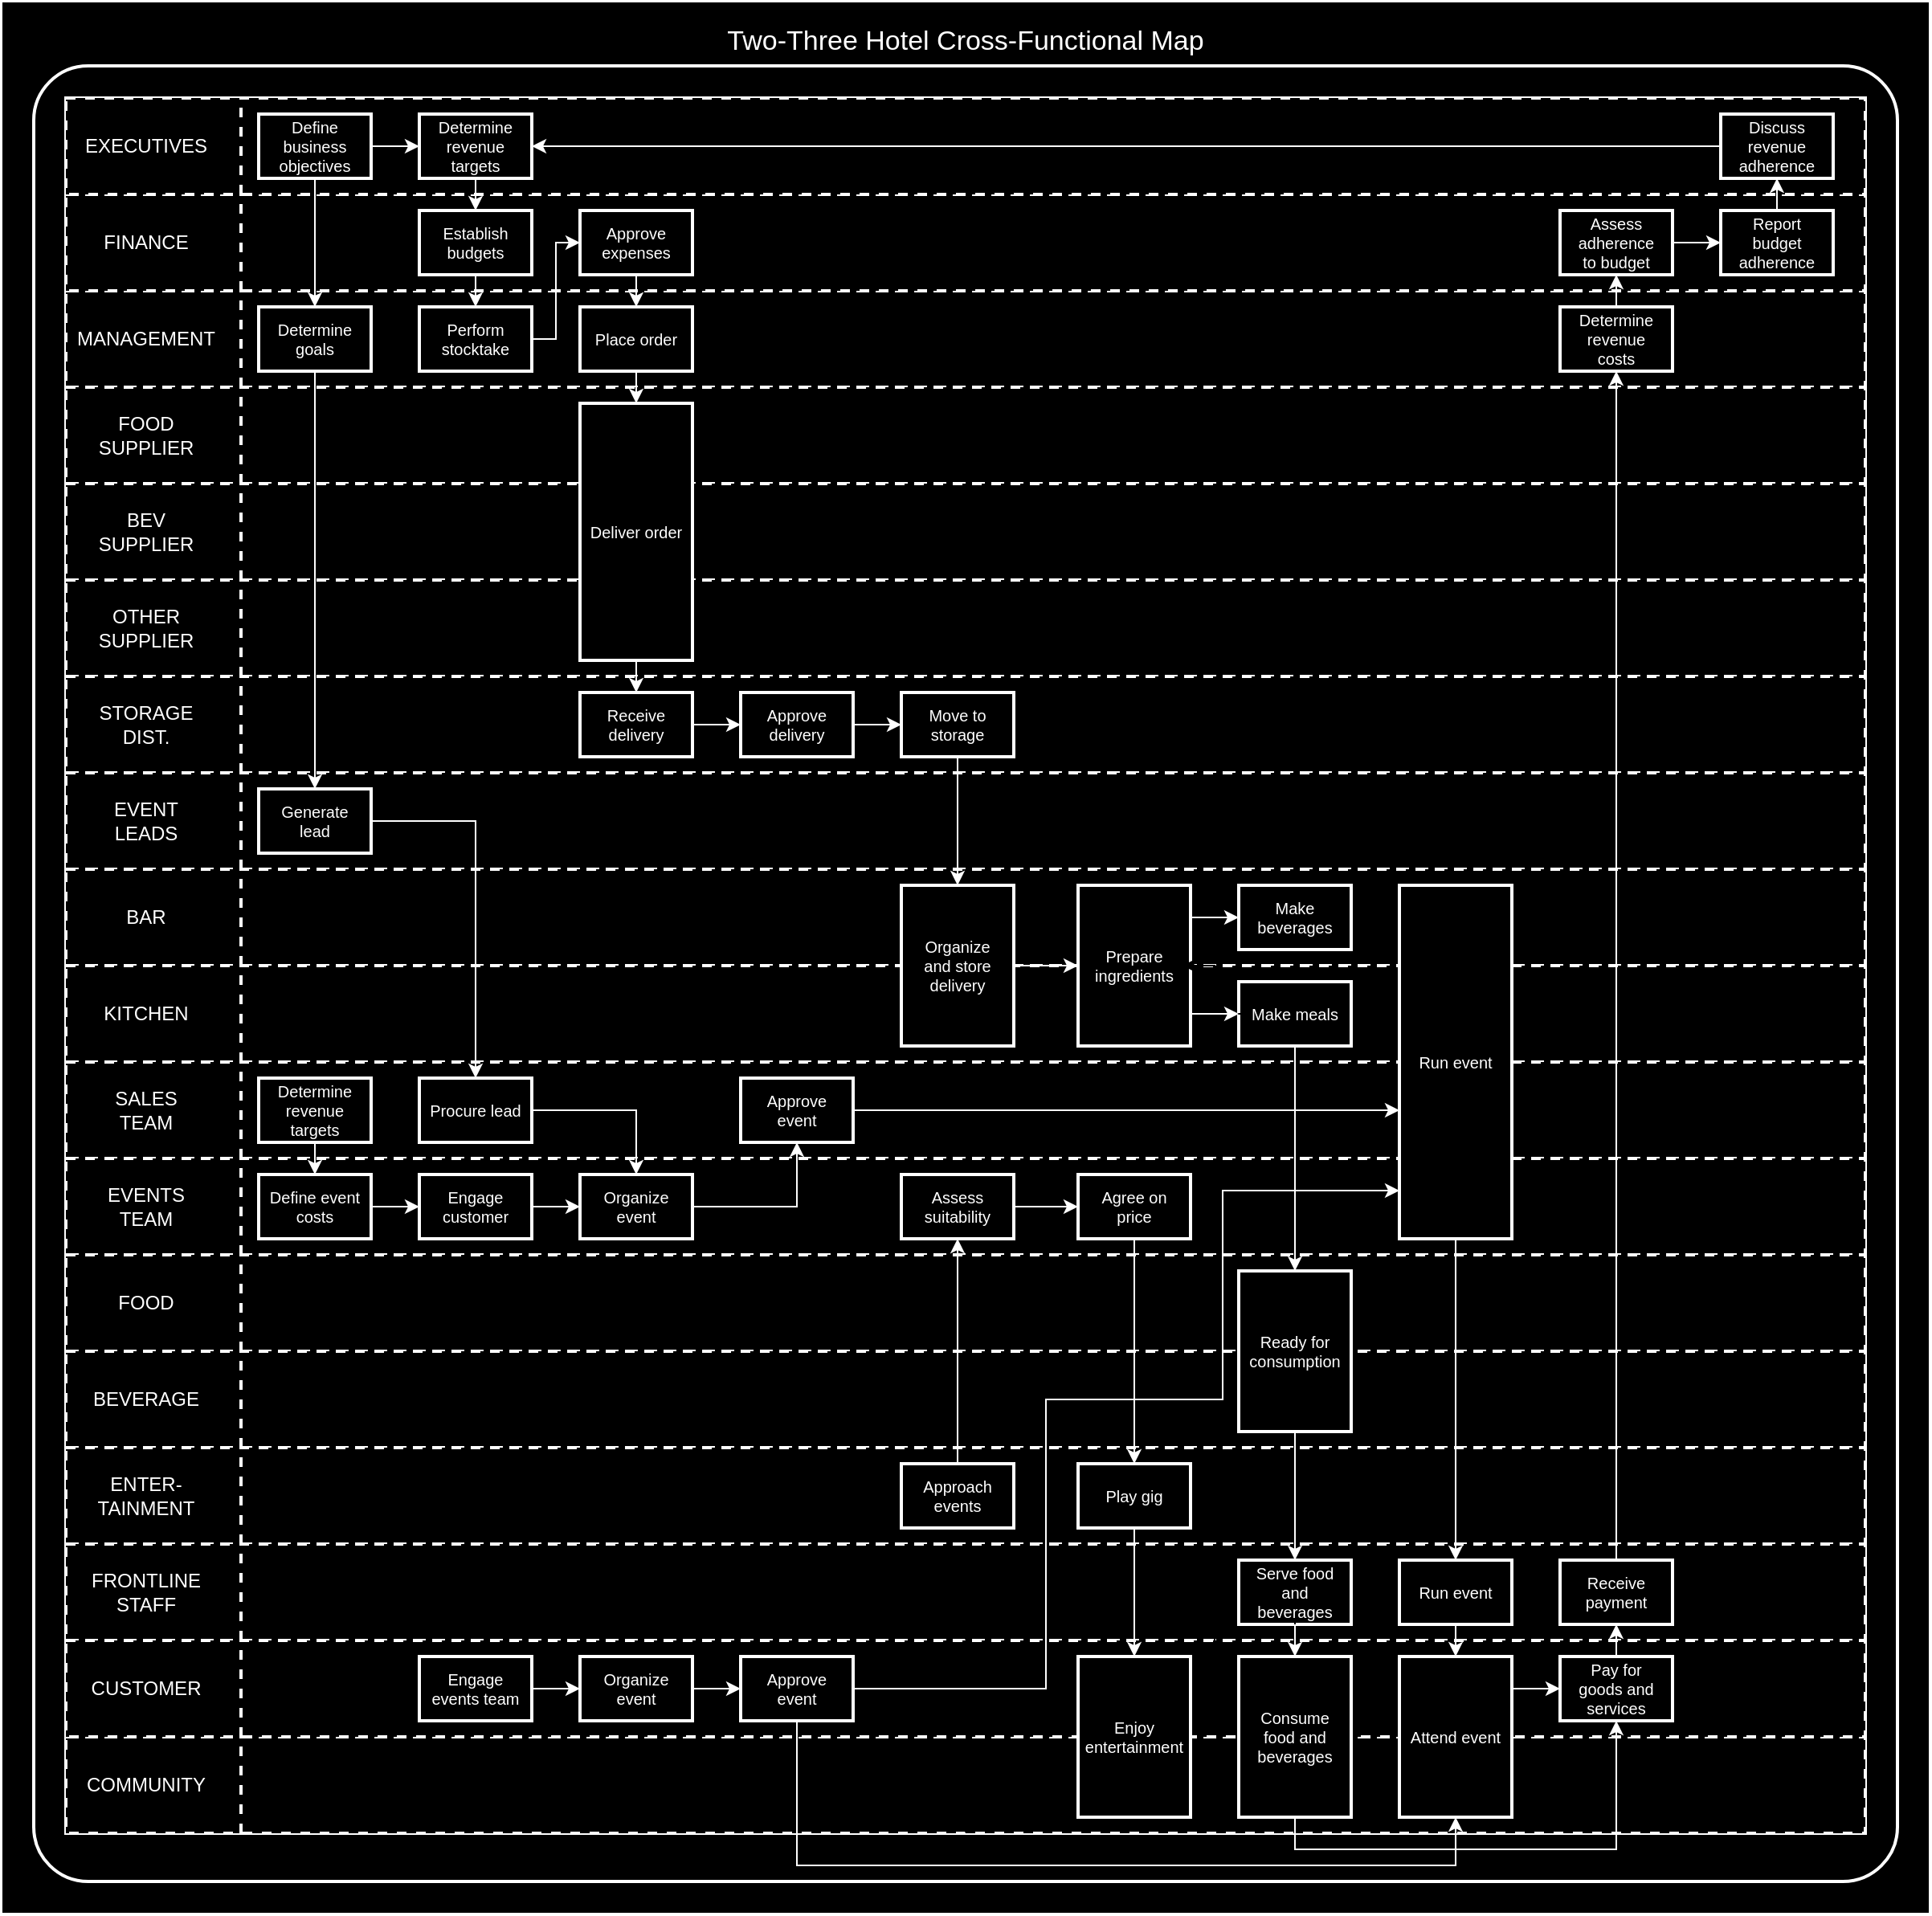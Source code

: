 <mxfile version="25.0.3">
  <diagram name="Page-1" id="9Nz6QzElhBc3B8xa2oOX">
    <mxGraphModel dx="1720" dy="1843" grid="1" gridSize="10" guides="1" tooltips="1" connect="1" arrows="1" fold="1" page="1" pageScale="1" pageWidth="850" pageHeight="1100" math="0" shadow="0">
      <root>
        <mxCell id="0" />
        <mxCell id="1" parent="0" />
        <mxCell id="EJWTU1czVZHDEGKTCojT-1" value="" style="rounded=0;whiteSpace=wrap;html=1;strokeColor=#FFFFFF;fillColor=#000000;" parent="1" vertex="1">
          <mxGeometry x="30" y="-80" width="1200" height="1190" as="geometry" />
        </mxCell>
        <mxCell id="EJWTU1czVZHDEGKTCojT-2" value="" style="rounded=1;whiteSpace=wrap;html=1;strokeColor=#FFFFFF;fillColor=#000000;strokeWidth=2;arcSize=3;" parent="1" vertex="1">
          <mxGeometry x="50" y="-40" width="1160" height="1130" as="geometry" />
        </mxCell>
        <mxCell id="EJWTU1czVZHDEGKTCojT-31" value="" style="rounded=0;whiteSpace=wrap;html=1;strokeColor=#FFFFFF;fillColor=#000000;strokeWidth=2;arcSize=6;" parent="1" vertex="1">
          <mxGeometry x="70" y="-20" width="1120" height="1080" as="geometry" />
        </mxCell>
        <mxCell id="EJWTU1czVZHDEGKTCojT-3" value="&lt;div&gt;&lt;font color=&quot;#ffffff&quot;&gt;EXECUTIVES&lt;/font&gt;&lt;/div&gt;&lt;div&gt;&lt;font color=&quot;#ffffff&quot;&gt;FINANCE&lt;/font&gt;&lt;/div&gt;&lt;div&gt;&lt;font color=&quot;#ffffff&quot;&gt;FOOD SUPP&lt;/font&gt;&lt;/div&gt;&lt;div&gt;&lt;font color=&quot;#ffffff&quot;&gt;BEV SUPP&lt;/font&gt;&lt;/div&gt;&lt;div&gt;&lt;font color=&quot;#ffffff&quot;&gt;OTH SUPP&lt;br&gt;EVT LEADS&lt;/font&gt;&lt;/div&gt;&lt;div&gt;&lt;font color=&quot;#ffffff&quot;&gt;MANAGEMENT&lt;br&gt;STORE DIST&lt;br&gt;&lt;/font&gt;&lt;/div&gt;&lt;div&gt;&lt;font color=&quot;#ffffff&quot;&gt;SALES&lt;br&gt;&lt;/font&gt;&lt;/div&gt;&lt;div&gt;&lt;font color=&quot;#ffffff&quot;&gt;KITCHEN&lt;br&gt;BAR&lt;br&gt;&lt;/font&gt;&lt;/div&gt;&lt;div&gt;&lt;font color=&quot;#ffffff&quot;&gt;EVENTS&lt;br&gt;FRONTLINE&lt;br&gt;FOOD&lt;br&gt;BEV&lt;br&gt;EVENTS&lt;br&gt;ENTERTAINMENT&lt;br&gt;CUSTOMER&lt;br&gt;COMMUNITY&lt;br&gt;&lt;/font&gt;&lt;/div&gt;" style="text;html=1;align=center;verticalAlign=middle;whiteSpace=wrap;rounded=0;" parent="1" vertex="1">
          <mxGeometry x="610" y="110" width="140" height="320" as="geometry" />
        </mxCell>
        <mxCell id="EJWTU1czVZHDEGKTCojT-32" value="MANAG" style="rounded=0;whiteSpace=wrap;html=1;strokeColor=#FFFFFF;fillColor=#000000;strokeWidth=2;arcSize=6;dashed=1;" parent="1" vertex="1">
          <mxGeometry x="70" y="100" width="1120" height="60" as="geometry" />
        </mxCell>
        <mxCell id="EJWTU1czVZHDEGKTCojT-35" value="" style="rounded=0;whiteSpace=wrap;html=1;strokeColor=#FFFFFF;fillColor=#000000;strokeWidth=2;arcSize=6;dashed=1;" parent="1" vertex="1">
          <mxGeometry x="70" y="160" width="1120" height="60" as="geometry" />
        </mxCell>
        <mxCell id="EJWTU1czVZHDEGKTCojT-36" value="" style="rounded=0;whiteSpace=wrap;html=1;strokeColor=#FFFFFF;fillColor=#000000;strokeWidth=2;arcSize=6;dashed=1;" parent="1" vertex="1">
          <mxGeometry x="70" y="220" width="1120" height="60" as="geometry" />
        </mxCell>
        <mxCell id="EJWTU1czVZHDEGKTCojT-37" value="" style="rounded=0;whiteSpace=wrap;html=1;strokeColor=#FFFFFF;fillColor=#000000;strokeWidth=2;arcSize=6;dashed=1;" parent="1" vertex="1">
          <mxGeometry x="70" y="280" width="1120" height="60" as="geometry" />
        </mxCell>
        <mxCell id="EJWTU1czVZHDEGKTCojT-38" value="" style="rounded=0;whiteSpace=wrap;html=1;strokeColor=#FFFFFF;fillColor=#000000;strokeWidth=2;arcSize=6;dashed=1;" parent="1" vertex="1">
          <mxGeometry x="70" y="340" width="1120" height="60" as="geometry" />
        </mxCell>
        <mxCell id="EJWTU1czVZHDEGKTCojT-39" value="" style="rounded=0;whiteSpace=wrap;html=1;strokeColor=#FFFFFF;fillColor=#000000;strokeWidth=2;arcSize=6;dashed=1;" parent="1" vertex="1">
          <mxGeometry x="70" y="400" width="710" height="60" as="geometry" />
        </mxCell>
        <mxCell id="EJWTU1czVZHDEGKTCojT-40" value="" style="rounded=0;whiteSpace=wrap;html=1;strokeColor=#FFFFFF;fillColor=#000000;strokeWidth=2;arcSize=6;dashed=1;" parent="1" vertex="1">
          <mxGeometry x="70" y="400" width="1120" height="60" as="geometry" />
        </mxCell>
        <mxCell id="EJWTU1czVZHDEGKTCojT-43" value="FOOD SUPPLIER" style="text;html=1;align=center;verticalAlign=middle;whiteSpace=wrap;rounded=0;fontColor=#FFFFFF;" parent="1" vertex="1">
          <mxGeometry x="90" y="175" width="60" height="30" as="geometry" />
        </mxCell>
        <mxCell id="EJWTU1czVZHDEGKTCojT-44" value="BEV SUPPLIER" style="text;html=1;align=center;verticalAlign=middle;whiteSpace=wrap;rounded=0;fontColor=#FFFFFF;" parent="1" vertex="1">
          <mxGeometry x="90" y="235" width="60" height="30" as="geometry" />
        </mxCell>
        <mxCell id="EJWTU1czVZHDEGKTCojT-45" value="OTHER SUPPLIER" style="text;html=1;align=center;verticalAlign=middle;whiteSpace=wrap;rounded=0;fontColor=#FFFFFF;" parent="1" vertex="1">
          <mxGeometry x="90" y="295" width="60" height="30" as="geometry" />
        </mxCell>
        <mxCell id="EJWTU1czVZHDEGKTCojT-188" value="" style="rounded=0;whiteSpace=wrap;html=1;strokeColor=#FFFFFF;fillColor=#000000;strokeWidth=2;arcSize=6;dashed=1;" parent="1" vertex="1">
          <mxGeometry x="70" y="460" width="1120" height="60" as="geometry" />
        </mxCell>
        <mxCell id="EJWTU1czVZHDEGKTCojT-46" value="EVENT LEADS" style="text;html=1;align=center;verticalAlign=middle;whiteSpace=wrap;rounded=0;fontColor=#FFFFFF;" parent="1" vertex="1">
          <mxGeometry x="90" y="415" width="60" height="30" as="geometry" />
        </mxCell>
        <mxCell id="EJWTU1czVZHDEGKTCojT-47" value="BAR" style="text;html=1;align=center;verticalAlign=middle;whiteSpace=wrap;rounded=0;fontColor=#FFFFFF;" parent="1" vertex="1">
          <mxGeometry x="90" y="475" width="60" height="30" as="geometry" />
        </mxCell>
        <mxCell id="EJWTU1czVZHDEGKTCojT-52" value="" style="rounded=0;whiteSpace=wrap;html=1;strokeColor=#FFFFFF;fillColor=#000000;strokeWidth=2;arcSize=6;dashed=1;" parent="1" vertex="1">
          <mxGeometry x="70" y="520" width="1120" height="60" as="geometry" />
        </mxCell>
        <mxCell id="EJWTU1czVZHDEGKTCojT-53" value="" style="rounded=0;whiteSpace=wrap;html=1;strokeColor=#FFFFFF;fillColor=#000000;strokeWidth=2;arcSize=6;dashed=1;" parent="1" vertex="1">
          <mxGeometry x="70" y="580" width="1120" height="60" as="geometry" />
        </mxCell>
        <mxCell id="EJWTU1czVZHDEGKTCojT-54" value="" style="rounded=0;whiteSpace=wrap;html=1;strokeColor=#FFFFFF;fillColor=#000000;strokeWidth=2;arcSize=6;dashed=1;" parent="1" vertex="1">
          <mxGeometry x="70" y="640" width="1120" height="60" as="geometry" />
        </mxCell>
        <mxCell id="EJWTU1czVZHDEGKTCojT-55" value="" style="rounded=0;whiteSpace=wrap;html=1;strokeColor=#FFFFFF;fillColor=#000000;strokeWidth=2;arcSize=6;dashed=1;" parent="1" vertex="1">
          <mxGeometry x="70" y="700" width="1120" height="60" as="geometry" />
        </mxCell>
        <mxCell id="EJWTU1czVZHDEGKTCojT-58" value="EVENTS TEAM" style="text;html=1;align=center;verticalAlign=middle;whiteSpace=wrap;rounded=0;fontColor=#FFFFFF;" parent="1" vertex="1">
          <mxGeometry x="90" y="655" width="60" height="30" as="geometry" />
        </mxCell>
        <mxCell id="EJWTU1czVZHDEGKTCojT-66" value="MANAG" style="rounded=0;whiteSpace=wrap;html=1;strokeColor=#FFFFFF;fillColor=#000000;strokeWidth=2;arcSize=6;dashed=1;" parent="1" vertex="1">
          <mxGeometry x="70" y="40" width="1120" height="60" as="geometry" />
        </mxCell>
        <mxCell id="EJWTU1czVZHDEGKTCojT-63" value="MANAGEMENT" style="text;html=1;align=center;verticalAlign=middle;whiteSpace=wrap;rounded=0;fontColor=#FFFFFF;" parent="1" vertex="1">
          <mxGeometry x="90" y="115" width="60" height="30" as="geometry" />
        </mxCell>
        <mxCell id="EJWTU1czVZHDEGKTCojT-65" value="FINANCE" style="text;html=1;align=center;verticalAlign=middle;whiteSpace=wrap;rounded=0;fontColor=#FFFFFF;" parent="1" vertex="1">
          <mxGeometry x="90" y="55" width="60" height="30" as="geometry" />
        </mxCell>
        <mxCell id="EJWTU1czVZHDEGKTCojT-67" value="MANAG" style="rounded=0;whiteSpace=wrap;html=1;strokeColor=#FFFFFF;fillColor=#000000;strokeWidth=2;arcSize=6;dashed=1;" parent="1" vertex="1">
          <mxGeometry x="70" y="-20" width="1120" height="60" as="geometry" />
        </mxCell>
        <mxCell id="EJWTU1czVZHDEGKTCojT-69" value="EXECUTIVES" style="text;html=1;align=center;verticalAlign=middle;whiteSpace=wrap;rounded=0;fontColor=#FFFFFF;" parent="1" vertex="1">
          <mxGeometry x="90" y="-5" width="60" height="30" as="geometry" />
        </mxCell>
        <mxCell id="EJWTU1czVZHDEGKTCojT-74" value="" style="group" parent="1" vertex="1" connectable="0">
          <mxGeometry x="190" y="-10" width="70" height="40" as="geometry" />
        </mxCell>
        <mxCell id="EJWTU1czVZHDEGKTCojT-71" value="MANAG" style="rounded=0;whiteSpace=wrap;html=1;strokeColor=#FFFFFF;fillColor=#000000;strokeWidth=2;arcSize=6;" parent="EJWTU1czVZHDEGKTCojT-74" vertex="1">
          <mxGeometry width="70" height="40" as="geometry" />
        </mxCell>
        <mxCell id="EJWTU1czVZHDEGKTCojT-72" value="Define business objectives" style="text;html=1;align=center;verticalAlign=middle;whiteSpace=wrap;rounded=0;fontColor=#FFFFFF;fontSize=10;" parent="EJWTU1czVZHDEGKTCojT-74" vertex="1">
          <mxGeometry x="5" y="5" width="60" height="30" as="geometry" />
        </mxCell>
        <mxCell id="EJWTU1czVZHDEGKTCojT-75" value="" style="group" parent="1" vertex="1" connectable="0">
          <mxGeometry x="290" y="-10" width="70" height="40" as="geometry" />
        </mxCell>
        <mxCell id="EJWTU1czVZHDEGKTCojT-76" value="MANAG" style="rounded=0;whiteSpace=wrap;html=1;strokeColor=#FFFFFF;fillColor=#000000;strokeWidth=2;arcSize=6;" parent="EJWTU1czVZHDEGKTCojT-75" vertex="1">
          <mxGeometry width="70" height="40" as="geometry" />
        </mxCell>
        <mxCell id="EJWTU1czVZHDEGKTCojT-77" value="Determine revenue targets" style="text;html=1;align=center;verticalAlign=middle;whiteSpace=wrap;rounded=0;fontColor=#FFFFFF;fontSize=10;" parent="EJWTU1czVZHDEGKTCojT-75" vertex="1">
          <mxGeometry x="5" y="5" width="60" height="30" as="geometry" />
        </mxCell>
        <mxCell id="EJWTU1czVZHDEGKTCojT-80" value="" style="group" parent="1" vertex="1" connectable="0">
          <mxGeometry x="290" y="50" width="70" height="40" as="geometry" />
        </mxCell>
        <mxCell id="EJWTU1czVZHDEGKTCojT-81" value="MANAG" style="rounded=0;whiteSpace=wrap;html=1;strokeColor=#FFFFFF;fillColor=#000000;strokeWidth=2;arcSize=6;" parent="EJWTU1czVZHDEGKTCojT-80" vertex="1">
          <mxGeometry width="70" height="40" as="geometry" />
        </mxCell>
        <mxCell id="EJWTU1czVZHDEGKTCojT-82" value="Establish budgets" style="text;html=1;align=center;verticalAlign=middle;whiteSpace=wrap;rounded=0;fontColor=#FFFFFF;fontSize=10;" parent="EJWTU1czVZHDEGKTCojT-80" vertex="1">
          <mxGeometry x="5" y="5" width="60" height="30" as="geometry" />
        </mxCell>
        <mxCell id="EJWTU1czVZHDEGKTCojT-83" value="" style="group" parent="1" vertex="1" connectable="0">
          <mxGeometry x="390" y="50" width="70" height="40" as="geometry" />
        </mxCell>
        <mxCell id="EJWTU1czVZHDEGKTCojT-84" value="MANAG" style="rounded=0;whiteSpace=wrap;html=1;strokeColor=#FFFFFF;fillColor=#000000;strokeWidth=2;arcSize=6;" parent="EJWTU1czVZHDEGKTCojT-83" vertex="1">
          <mxGeometry width="70" height="40" as="geometry" />
        </mxCell>
        <mxCell id="EJWTU1czVZHDEGKTCojT-85" value="Approve expenses" style="text;html=1;align=center;verticalAlign=middle;whiteSpace=wrap;rounded=0;fontColor=#FFFFFF;fontSize=10;" parent="EJWTU1czVZHDEGKTCojT-83" vertex="1">
          <mxGeometry x="5" y="5" width="60" height="30" as="geometry" />
        </mxCell>
        <mxCell id="EJWTU1czVZHDEGKTCojT-90" value="" style="group" parent="1" vertex="1" connectable="0">
          <mxGeometry x="290" y="110" width="70" height="40" as="geometry" />
        </mxCell>
        <mxCell id="EJWTU1czVZHDEGKTCojT-91" value="MANAG" style="rounded=0;whiteSpace=wrap;html=1;strokeColor=#FFFFFF;fillColor=#000000;strokeWidth=2;arcSize=6;" parent="EJWTU1czVZHDEGKTCojT-90" vertex="1">
          <mxGeometry width="70" height="40" as="geometry" />
        </mxCell>
        <mxCell id="EJWTU1czVZHDEGKTCojT-92" value="Perform stocktake" style="text;html=1;align=center;verticalAlign=middle;whiteSpace=wrap;rounded=0;fontColor=#FFFFFF;fontSize=10;" parent="EJWTU1czVZHDEGKTCojT-90" vertex="1">
          <mxGeometry x="5" y="5" width="60" height="30" as="geometry" />
        </mxCell>
        <mxCell id="EJWTU1czVZHDEGKTCojT-94" value="" style="group" parent="1" vertex="1" connectable="0">
          <mxGeometry x="390" y="170" width="70" height="160" as="geometry" />
        </mxCell>
        <mxCell id="EJWTU1czVZHDEGKTCojT-95" value="MANAG" style="rounded=0;whiteSpace=wrap;html=1;strokeColor=#FFFFFF;fillColor=#000000;strokeWidth=2;arcSize=6;" parent="EJWTU1czVZHDEGKTCojT-94" vertex="1">
          <mxGeometry width="70" height="160" as="geometry" />
        </mxCell>
        <mxCell id="EJWTU1czVZHDEGKTCojT-96" value="Deliver order" style="text;html=1;align=center;verticalAlign=middle;whiteSpace=wrap;rounded=0;fontColor=#FFFFFF;fontSize=10;" parent="EJWTU1czVZHDEGKTCojT-94" vertex="1">
          <mxGeometry x="5" y="65" width="60" height="30" as="geometry" />
        </mxCell>
        <mxCell id="EJWTU1czVZHDEGKTCojT-103" value="P" style="group" parent="1" vertex="1" connectable="0">
          <mxGeometry x="190" y="410" width="70" height="40" as="geometry" />
        </mxCell>
        <mxCell id="EJWTU1czVZHDEGKTCojT-104" value="MANAG" style="rounded=0;whiteSpace=wrap;html=1;strokeColor=#FFFFFF;fillColor=#000000;strokeWidth=2;arcSize=6;" parent="EJWTU1czVZHDEGKTCojT-103" vertex="1">
          <mxGeometry width="70" height="40" as="geometry" />
        </mxCell>
        <mxCell id="EJWTU1czVZHDEGKTCojT-105" value="Generate lead" style="text;html=1;align=center;verticalAlign=middle;whiteSpace=wrap;rounded=0;fontColor=#FFFFFF;fontSize=10;" parent="EJWTU1czVZHDEGKTCojT-103" vertex="1">
          <mxGeometry x="5" y="5" width="60" height="30" as="geometry" />
        </mxCell>
        <mxCell id="EJWTU1czVZHDEGKTCojT-159" value="" style="rounded=0;whiteSpace=wrap;html=1;strokeColor=#FFFFFF;fillColor=#000000;strokeWidth=2;arcSize=6;dashed=1;" parent="1" vertex="1">
          <mxGeometry x="70" y="1000" width="1120" height="60" as="geometry" />
        </mxCell>
        <mxCell id="EJWTU1czVZHDEGKTCojT-110" value="" style="rounded=0;whiteSpace=wrap;html=1;strokeColor=#FFFFFF;fillColor=#000000;strokeWidth=2;arcSize=6;dashed=1;" parent="1" vertex="1">
          <mxGeometry x="70" y="760" width="1120" height="60" as="geometry" />
        </mxCell>
        <mxCell id="EJWTU1czVZHDEGKTCojT-111" value="" style="rounded=0;whiteSpace=wrap;html=1;strokeColor=#FFFFFF;fillColor=#000000;strokeWidth=2;arcSize=6;dashed=1;" parent="1" vertex="1">
          <mxGeometry x="70" y="820" width="1120" height="60" as="geometry" />
        </mxCell>
        <mxCell id="EJWTU1czVZHDEGKTCojT-112" value="FOOD" style="text;html=1;align=center;verticalAlign=middle;whiteSpace=wrap;rounded=0;fontColor=#FFFFFF;" parent="1" vertex="1">
          <mxGeometry x="90" y="715" width="60" height="30" as="geometry" />
        </mxCell>
        <mxCell id="EJWTU1czVZHDEGKTCojT-113" value="BEVERAGE" style="text;html=1;align=center;verticalAlign=middle;whiteSpace=wrap;rounded=0;fontColor=#FFFFFF;" parent="1" vertex="1">
          <mxGeometry x="90" y="775" width="60" height="30" as="geometry" />
        </mxCell>
        <mxCell id="EJWTU1czVZHDEGKTCojT-114" value="" style="rounded=0;whiteSpace=wrap;html=1;strokeColor=#FFFFFF;fillColor=#000000;strokeWidth=2;arcSize=6;dashed=1;" parent="1" vertex="1">
          <mxGeometry x="70" y="880" width="1120" height="60" as="geometry" />
        </mxCell>
        <mxCell id="EJWTU1czVZHDEGKTCojT-117" value="" style="group" parent="1" vertex="1" connectable="0">
          <mxGeometry x="390" y="110" width="70" height="40" as="geometry" />
        </mxCell>
        <mxCell id="EJWTU1czVZHDEGKTCojT-118" value="MANAG" style="rounded=0;whiteSpace=wrap;html=1;strokeColor=#FFFFFF;fillColor=#000000;strokeWidth=2;arcSize=6;" parent="EJWTU1czVZHDEGKTCojT-117" vertex="1">
          <mxGeometry width="70" height="40" as="geometry" />
        </mxCell>
        <mxCell id="EJWTU1czVZHDEGKTCojT-119" value="Place order" style="text;html=1;align=center;verticalAlign=middle;whiteSpace=wrap;rounded=0;fontColor=#FFFFFF;fontSize=10;" parent="EJWTU1czVZHDEGKTCojT-117" vertex="1">
          <mxGeometry x="5" y="5" width="60" height="30" as="geometry" />
        </mxCell>
        <mxCell id="EJWTU1czVZHDEGKTCojT-120" value="" style="rounded=0;whiteSpace=wrap;html=1;strokeColor=#FFFFFF;fillColor=#000000;strokeWidth=2;arcSize=6;dashed=1;" parent="1" vertex="1">
          <mxGeometry x="70" y="940" width="1120" height="60" as="geometry" />
        </mxCell>
        <mxCell id="EJWTU1czVZHDEGKTCojT-60" value="CUSTOMER" style="text;html=1;align=center;verticalAlign=middle;whiteSpace=wrap;rounded=0;fontColor=#FFFFFF;" parent="1" vertex="1">
          <mxGeometry x="90" y="955" width="60" height="30" as="geometry" />
        </mxCell>
        <mxCell id="EJWTU1czVZHDEGKTCojT-59" value="ENTER-TAINMENT" style="text;html=1;align=center;verticalAlign=middle;whiteSpace=wrap;rounded=0;fontColor=#FFFFFF;" parent="1" vertex="1">
          <mxGeometry x="90" y="835" width="60" height="30" as="geometry" />
        </mxCell>
        <mxCell id="EJWTU1czVZHDEGKTCojT-49" value="KITCHEN" style="text;html=1;align=center;verticalAlign=middle;whiteSpace=wrap;rounded=0;fontColor=#FFFFFF;" parent="1" vertex="1">
          <mxGeometry x="90" y="535" width="60" height="30" as="geometry" />
        </mxCell>
        <mxCell id="EJWTU1czVZHDEGKTCojT-121" value="STORAGE&lt;br&gt;DIST." style="text;html=1;align=center;verticalAlign=middle;whiteSpace=wrap;rounded=0;fontColor=#FFFFFF;" parent="1" vertex="1">
          <mxGeometry x="90" y="355" width="60" height="30" as="geometry" />
        </mxCell>
        <mxCell id="EJWTU1czVZHDEGKTCojT-124" value="P" style="group" parent="1" vertex="1" connectable="0">
          <mxGeometry x="390" y="350" width="70" height="40" as="geometry" />
        </mxCell>
        <mxCell id="EJWTU1czVZHDEGKTCojT-125" value="MANAG" style="rounded=0;whiteSpace=wrap;html=1;strokeColor=#FFFFFF;fillColor=#000000;strokeWidth=2;arcSize=6;" parent="EJWTU1czVZHDEGKTCojT-124" vertex="1">
          <mxGeometry width="70" height="40" as="geometry" />
        </mxCell>
        <mxCell id="EJWTU1czVZHDEGKTCojT-126" value="Receive delivery" style="text;html=1;align=center;verticalAlign=middle;whiteSpace=wrap;rounded=0;fontColor=#FFFFFF;fontSize=10;" parent="EJWTU1czVZHDEGKTCojT-124" vertex="1">
          <mxGeometry x="5" y="5" width="60" height="30" as="geometry" />
        </mxCell>
        <mxCell id="EJWTU1czVZHDEGKTCojT-128" value="P" style="group" parent="1" vertex="1" connectable="0">
          <mxGeometry x="490" y="350" width="70" height="40" as="geometry" />
        </mxCell>
        <mxCell id="EJWTU1czVZHDEGKTCojT-129" value="MANAG" style="rounded=0;whiteSpace=wrap;html=1;strokeColor=#FFFFFF;fillColor=#000000;strokeWidth=2;arcSize=6;" parent="EJWTU1czVZHDEGKTCojT-128" vertex="1">
          <mxGeometry width="70" height="40" as="geometry" />
        </mxCell>
        <mxCell id="EJWTU1czVZHDEGKTCojT-130" value="Approve delivery" style="text;html=1;align=center;verticalAlign=middle;whiteSpace=wrap;rounded=0;fontColor=#FFFFFF;fontSize=10;" parent="EJWTU1czVZHDEGKTCojT-128" vertex="1">
          <mxGeometry x="5" y="5" width="60" height="30" as="geometry" />
        </mxCell>
        <mxCell id="EJWTU1czVZHDEGKTCojT-133" value="P" style="group" parent="1" vertex="1" connectable="0">
          <mxGeometry x="590" y="350" width="70" height="40" as="geometry" />
        </mxCell>
        <mxCell id="EJWTU1czVZHDEGKTCojT-134" value="MANAG" style="rounded=0;whiteSpace=wrap;html=1;strokeColor=#FFFFFF;fillColor=#000000;strokeWidth=2;arcSize=6;" parent="EJWTU1czVZHDEGKTCojT-133" vertex="1">
          <mxGeometry width="70" height="40" as="geometry" />
        </mxCell>
        <mxCell id="EJWTU1czVZHDEGKTCojT-135" value="Move to storage" style="text;html=1;align=center;verticalAlign=middle;whiteSpace=wrap;rounded=0;fontColor=#FFFFFF;fontSize=10;" parent="EJWTU1czVZHDEGKTCojT-133" vertex="1">
          <mxGeometry x="5" y="5" width="60" height="30" as="geometry" />
        </mxCell>
        <mxCell id="EJWTU1czVZHDEGKTCojT-138" value="" style="group" parent="1" vertex="1" connectable="0">
          <mxGeometry x="190" y="110" width="70" height="40" as="geometry" />
        </mxCell>
        <mxCell id="EJWTU1czVZHDEGKTCojT-139" value="MANAG" style="rounded=0;whiteSpace=wrap;html=1;strokeColor=#FFFFFF;fillColor=#000000;strokeWidth=2;arcSize=6;" parent="EJWTU1czVZHDEGKTCojT-138" vertex="1">
          <mxGeometry width="70" height="40" as="geometry" />
        </mxCell>
        <mxCell id="EJWTU1czVZHDEGKTCojT-140" value="Determine goals" style="text;html=1;align=center;verticalAlign=middle;whiteSpace=wrap;rounded=0;fontColor=#FFFFFF;fontSize=10;" parent="EJWTU1czVZHDEGKTCojT-138" vertex="1">
          <mxGeometry x="5" y="5" width="60" height="30" as="geometry" />
        </mxCell>
        <mxCell id="EJWTU1czVZHDEGKTCojT-141" value="" style="group" parent="1" vertex="1" connectable="0">
          <mxGeometry x="190" y="590" width="70" height="40" as="geometry" />
        </mxCell>
        <mxCell id="EJWTU1czVZHDEGKTCojT-142" value="MANAG" style="rounded=0;whiteSpace=wrap;html=1;strokeColor=#FFFFFF;fillColor=#000000;strokeWidth=2;arcSize=6;" parent="EJWTU1czVZHDEGKTCojT-141" vertex="1">
          <mxGeometry width="70" height="40" as="geometry" />
        </mxCell>
        <mxCell id="EJWTU1czVZHDEGKTCojT-143" value="Determine revenue targets" style="text;html=1;align=center;verticalAlign=middle;whiteSpace=wrap;rounded=0;fontColor=#FFFFFF;fontSize=10;" parent="EJWTU1czVZHDEGKTCojT-141" vertex="1">
          <mxGeometry x="5" y="5" width="60" height="30" as="geometry" />
        </mxCell>
        <mxCell id="EJWTU1czVZHDEGKTCojT-146" value="P" style="group" parent="1" vertex="1" connectable="0">
          <mxGeometry x="590" y="470" width="70" height="100" as="geometry" />
        </mxCell>
        <mxCell id="EJWTU1czVZHDEGKTCojT-147" value="MANAG" style="rounded=0;whiteSpace=wrap;html=1;strokeColor=#FFFFFF;fillColor=#000000;strokeWidth=2;arcSize=6;" parent="EJWTU1czVZHDEGKTCojT-146" vertex="1">
          <mxGeometry width="70" height="100" as="geometry" />
        </mxCell>
        <mxCell id="EJWTU1czVZHDEGKTCojT-148" value="Organize and store delivery" style="text;html=1;align=center;verticalAlign=middle;whiteSpace=wrap;rounded=0;fontColor=#FFFFFF;fontSize=10;" parent="EJWTU1czVZHDEGKTCojT-146" vertex="1">
          <mxGeometry x="5" y="12.5" width="60" height="75" as="geometry" />
        </mxCell>
        <mxCell id="EJWTU1czVZHDEGKTCojT-160" value="SALES TEAM" style="text;html=1;align=center;verticalAlign=middle;whiteSpace=wrap;rounded=0;fontColor=#FFFFFF;" parent="1" vertex="1">
          <mxGeometry x="90" y="595" width="60" height="30" as="geometry" />
        </mxCell>
        <mxCell id="EJWTU1czVZHDEGKTCojT-161" value="A" style="group" parent="1" vertex="1" connectable="0">
          <mxGeometry x="490" y="590" width="70" height="40" as="geometry" />
        </mxCell>
        <mxCell id="EJWTU1czVZHDEGKTCojT-162" value="MANAG" style="rounded=0;whiteSpace=wrap;html=1;strokeColor=#FFFFFF;fillColor=#000000;strokeWidth=2;arcSize=6;" parent="EJWTU1czVZHDEGKTCojT-161" vertex="1">
          <mxGeometry width="70" height="40" as="geometry" />
        </mxCell>
        <mxCell id="EJWTU1czVZHDEGKTCojT-163" value="Approve event" style="text;html=1;align=center;verticalAlign=middle;whiteSpace=wrap;rounded=0;fontColor=#FFFFFF;fontSize=10;" parent="EJWTU1czVZHDEGKTCojT-161" vertex="1">
          <mxGeometry x="5" y="5" width="60" height="30" as="geometry" />
        </mxCell>
        <mxCell id="EJWTU1czVZHDEGKTCojT-164" value="" style="group" parent="1" vertex="1" connectable="0">
          <mxGeometry x="190" y="650" width="70" height="40" as="geometry" />
        </mxCell>
        <mxCell id="EJWTU1czVZHDEGKTCojT-165" value="MANAG" style="rounded=0;whiteSpace=wrap;html=1;strokeColor=#FFFFFF;fillColor=#000000;strokeWidth=2;arcSize=6;" parent="EJWTU1czVZHDEGKTCojT-164" vertex="1">
          <mxGeometry width="70" height="40" as="geometry" />
        </mxCell>
        <mxCell id="EJWTU1czVZHDEGKTCojT-166" value="Define event costs" style="text;html=1;align=center;verticalAlign=middle;whiteSpace=wrap;rounded=0;fontColor=#FFFFFF;fontSize=10;" parent="EJWTU1czVZHDEGKTCojT-164" vertex="1">
          <mxGeometry x="5" y="5" width="60" height="30" as="geometry" />
        </mxCell>
        <mxCell id="EJWTU1czVZHDEGKTCojT-167" value="A" style="group" parent="1" vertex="1" connectable="0">
          <mxGeometry x="490" y="950" width="70" height="40" as="geometry" />
        </mxCell>
        <mxCell id="EJWTU1czVZHDEGKTCojT-168" value="MANAG" style="rounded=0;whiteSpace=wrap;html=1;strokeColor=#FFFFFF;fillColor=#000000;strokeWidth=2;arcSize=6;" parent="EJWTU1czVZHDEGKTCojT-167" vertex="1">
          <mxGeometry width="70" height="40" as="geometry" />
        </mxCell>
        <mxCell id="EJWTU1czVZHDEGKTCojT-169" value="Approve event" style="text;html=1;align=center;verticalAlign=middle;whiteSpace=wrap;rounded=0;fontColor=#FFFFFF;fontSize=10;" parent="EJWTU1czVZHDEGKTCojT-167" vertex="1">
          <mxGeometry x="5" y="5" width="60" height="30" as="geometry" />
        </mxCell>
        <mxCell id="EJWTU1czVZHDEGKTCojT-192" value="R" style="group" parent="1" vertex="1" connectable="0">
          <mxGeometry x="900" y="470" width="70" height="220" as="geometry" />
        </mxCell>
        <mxCell id="EJWTU1czVZHDEGKTCojT-193" value="MANAG" style="rounded=0;whiteSpace=wrap;html=1;strokeColor=#FFFFFF;fillColor=#000000;strokeWidth=2;arcSize=6;" parent="EJWTU1czVZHDEGKTCojT-192" vertex="1">
          <mxGeometry width="70" height="220" as="geometry" />
        </mxCell>
        <mxCell id="EJWTU1czVZHDEGKTCojT-194" value="Run event" style="text;html=1;align=center;verticalAlign=middle;whiteSpace=wrap;rounded=0;fontColor=#FFFFFF;fontSize=10;" parent="EJWTU1czVZHDEGKTCojT-192" vertex="1">
          <mxGeometry x="5" y="27.5" width="60" height="165" as="geometry" />
        </mxCell>
        <mxCell id="EJWTU1czVZHDEGKTCojT-198" value="A" style="group" parent="1" vertex="1" connectable="0">
          <mxGeometry x="900" y="950" width="70" height="100" as="geometry" />
        </mxCell>
        <mxCell id="EJWTU1czVZHDEGKTCojT-199" value="MANAG" style="rounded=0;whiteSpace=wrap;html=1;strokeColor=#FFFFFF;fillColor=#000000;strokeWidth=2;arcSize=6;" parent="EJWTU1czVZHDEGKTCojT-198" vertex="1">
          <mxGeometry width="70" height="100" as="geometry" />
        </mxCell>
        <mxCell id="EJWTU1czVZHDEGKTCojT-200" value="Attend event" style="text;html=1;align=center;verticalAlign=middle;whiteSpace=wrap;rounded=0;fontColor=#FFFFFF;fontSize=10;" parent="EJWTU1czVZHDEGKTCojT-198" vertex="1">
          <mxGeometry x="5" y="12.5" width="60" height="75" as="geometry" />
        </mxCell>
        <mxCell id="EJWTU1czVZHDEGKTCojT-107" value="P" style="group" parent="1" vertex="1" connectable="0">
          <mxGeometry x="390" y="650" width="70" height="40" as="geometry" />
        </mxCell>
        <mxCell id="EJWTU1czVZHDEGKTCojT-108" value="MANAG" style="rounded=0;whiteSpace=wrap;html=1;strokeColor=#FFFFFF;fillColor=#000000;strokeWidth=2;arcSize=6;" parent="EJWTU1czVZHDEGKTCojT-107" vertex="1">
          <mxGeometry width="70" height="40" as="geometry" />
        </mxCell>
        <mxCell id="EJWTU1czVZHDEGKTCojT-109" value="Organize event" style="text;html=1;align=center;verticalAlign=middle;whiteSpace=wrap;rounded=0;fontColor=#FFFFFF;fontSize=10;" parent="EJWTU1czVZHDEGKTCojT-107" vertex="1">
          <mxGeometry x="5" y="5" width="60" height="30" as="geometry" />
        </mxCell>
        <mxCell id="EJWTU1czVZHDEGKTCojT-205" value="" style="edgeStyle=orthogonalEdgeStyle;rounded=0;orthogonalLoop=1;jettySize=auto;html=1;" parent="1" source="EJWTU1czVZHDEGKTCojT-115" edge="1">
          <mxGeometry relative="1" as="geometry">
            <mxPoint x="630" y="1060" as="targetPoint" />
          </mxGeometry>
        </mxCell>
        <mxCell id="EJWTU1czVZHDEGKTCojT-115" value="COMMUNITY" style="text;html=1;align=center;verticalAlign=middle;whiteSpace=wrap;rounded=0;fontColor=#FFFFFF;" parent="1" vertex="1">
          <mxGeometry x="90" y="1015" width="60" height="30" as="geometry" />
        </mxCell>
        <mxCell id="EJWTU1czVZHDEGKTCojT-202" value="FRONTLINE STAFF" style="text;html=1;align=center;verticalAlign=middle;whiteSpace=wrap;rounded=0;fontColor=#FFFFFF;" parent="1" vertex="1">
          <mxGeometry x="90" y="895" width="60" height="30" as="geometry" />
        </mxCell>
        <mxCell id="EJWTU1czVZHDEGKTCojT-42" value="" style="endArrow=none;html=1;rounded=0;strokeColor=#FFFFFF;strokeWidth=2;dashed=1;" parent="1" edge="1">
          <mxGeometry width="50" height="50" relative="1" as="geometry">
            <mxPoint x="179" y="1060" as="sourcePoint" />
            <mxPoint x="179" y="-20" as="targetPoint" />
          </mxGeometry>
        </mxCell>
        <mxCell id="EJWTU1czVZHDEGKTCojT-208" value="" style="group" parent="1" vertex="1" connectable="0">
          <mxGeometry x="700" y="470" width="70" height="100" as="geometry" />
        </mxCell>
        <mxCell id="EJWTU1czVZHDEGKTCojT-209" value="MANAG" style="rounded=0;whiteSpace=wrap;html=1;strokeColor=#FFFFFF;fillColor=#000000;strokeWidth=2;arcSize=6;" parent="EJWTU1czVZHDEGKTCojT-208" vertex="1">
          <mxGeometry width="70" height="100" as="geometry" />
        </mxCell>
        <mxCell id="EJWTU1czVZHDEGKTCojT-210" value="Prepare ingredients" style="text;html=1;align=center;verticalAlign=middle;whiteSpace=wrap;rounded=0;fontColor=#FFFFFF;fontSize=10;" parent="EJWTU1czVZHDEGKTCojT-208" vertex="1">
          <mxGeometry x="5" y="12.5" width="60" height="75" as="geometry" />
        </mxCell>
        <mxCell id="EJWTU1czVZHDEGKTCojT-213" value="M" style="rounded=0;whiteSpace=wrap;html=1;strokeColor=#FFFFFF;fillColor=#000000;strokeWidth=2;arcSize=6;" parent="1" vertex="1">
          <mxGeometry x="800" y="470" width="70" height="40" as="geometry" />
        </mxCell>
        <mxCell id="EJWTU1czVZHDEGKTCojT-214" value="Make beverages" style="text;html=1;align=center;verticalAlign=middle;whiteSpace=wrap;rounded=0;fontColor=#FFFFFF;fontSize=10;" parent="1" vertex="1">
          <mxGeometry x="805" y="475" width="60" height="30" as="geometry" />
        </mxCell>
        <mxCell id="EJWTU1czVZHDEGKTCojT-215" value="M" style="rounded=0;whiteSpace=wrap;html=1;strokeColor=#FFFFFF;fillColor=#000000;strokeWidth=2;arcSize=6;" parent="1" vertex="1">
          <mxGeometry x="800" y="530" width="70" height="40" as="geometry" />
        </mxCell>
        <mxCell id="EJWTU1czVZHDEGKTCojT-271" value="" style="edgeStyle=orthogonalEdgeStyle;rounded=0;orthogonalLoop=1;jettySize=auto;html=1;" parent="1" source="EJWTU1czVZHDEGKTCojT-216" target="EJWTU1czVZHDEGKTCojT-210" edge="1">
          <mxGeometry relative="1" as="geometry" />
        </mxCell>
        <mxCell id="EJWTU1czVZHDEGKTCojT-216" value="Make meals" style="text;html=1;align=center;verticalAlign=middle;whiteSpace=wrap;rounded=0;fontColor=#FFFFFF;fontSize=10;" parent="1" vertex="1">
          <mxGeometry x="805" y="535" width="60" height="30" as="geometry" />
        </mxCell>
        <mxCell id="EJWTU1czVZHDEGKTCojT-217" value="R" style="rounded=0;whiteSpace=wrap;html=1;strokeColor=#FFFFFF;fillColor=#000000;strokeWidth=2;arcSize=6;" parent="1" vertex="1">
          <mxGeometry x="800" y="710" width="70" height="100" as="geometry" />
        </mxCell>
        <mxCell id="EJWTU1czVZHDEGKTCojT-218" value="Ready for consumption" style="text;html=1;align=center;verticalAlign=middle;whiteSpace=wrap;rounded=0;fontColor=#FFFFFF;fontSize=10;" parent="1" vertex="1">
          <mxGeometry x="805" y="745" width="60" height="30" as="geometry" />
        </mxCell>
        <mxCell id="EJWTU1czVZHDEGKTCojT-221" value="R" style="rounded=0;whiteSpace=wrap;html=1;strokeColor=#FFFFFF;fillColor=#000000;strokeWidth=2;arcSize=6;" parent="1" vertex="1">
          <mxGeometry x="800" y="890" width="70" height="40" as="geometry" />
        </mxCell>
        <mxCell id="EJWTU1czVZHDEGKTCojT-223" value="" style="edgeStyle=orthogonalEdgeStyle;rounded=0;orthogonalLoop=1;jettySize=auto;html=1;" parent="1" source="EJWTU1czVZHDEGKTCojT-222" target="EJWTU1czVZHDEGKTCojT-120" edge="1">
          <mxGeometry relative="1" as="geometry" />
        </mxCell>
        <mxCell id="EJWTU1czVZHDEGKTCojT-222" value="Serve food and beverages" style="text;html=1;align=center;verticalAlign=middle;whiteSpace=wrap;rounded=0;fontColor=#FFFFFF;fontSize=10;" parent="1" vertex="1">
          <mxGeometry x="805" y="895" width="60" height="30" as="geometry" />
        </mxCell>
        <mxCell id="EJWTU1czVZHDEGKTCojT-224" value="R" style="rounded=0;whiteSpace=wrap;html=1;strokeColor=#FFFFFF;fillColor=#000000;strokeWidth=2;arcSize=6;" parent="1" vertex="1">
          <mxGeometry x="800" y="950" width="70" height="100" as="geometry" />
        </mxCell>
        <mxCell id="EJWTU1czVZHDEGKTCojT-225" value="Consume food and beverages" style="text;html=1;align=center;verticalAlign=middle;whiteSpace=wrap;rounded=0;fontColor=#FFFFFF;fontSize=10;" parent="1" vertex="1">
          <mxGeometry x="805" y="985" width="60" height="30" as="geometry" />
        </mxCell>
        <mxCell id="EJWTU1czVZHDEGKTCojT-227" value="A" style="group" parent="1" vertex="1" connectable="0">
          <mxGeometry x="1000" y="950" width="70" height="40" as="geometry" />
        </mxCell>
        <mxCell id="EJWTU1czVZHDEGKTCojT-228" value="MANAG" style="rounded=0;whiteSpace=wrap;html=1;strokeColor=#FFFFFF;fillColor=#000000;strokeWidth=2;arcSize=6;" parent="EJWTU1czVZHDEGKTCojT-227" vertex="1">
          <mxGeometry width="70" height="40" as="geometry" />
        </mxCell>
        <mxCell id="EJWTU1czVZHDEGKTCojT-229" value="Pay for goods and services" style="text;html=1;align=center;verticalAlign=middle;whiteSpace=wrap;rounded=0;fontColor=#FFFFFF;fontSize=10;" parent="EJWTU1czVZHDEGKTCojT-227" vertex="1">
          <mxGeometry x="5" y="5" width="60" height="30" as="geometry" />
        </mxCell>
        <mxCell id="EJWTU1czVZHDEGKTCojT-230" value="R" style="group" parent="1" vertex="1" connectable="0">
          <mxGeometry x="900" y="890" width="70" height="40" as="geometry" />
        </mxCell>
        <mxCell id="EJWTU1czVZHDEGKTCojT-231" value="MANAG" style="rounded=0;whiteSpace=wrap;html=1;strokeColor=#FFFFFF;fillColor=#000000;strokeWidth=2;arcSize=6;" parent="EJWTU1czVZHDEGKTCojT-230" vertex="1">
          <mxGeometry width="70" height="40" as="geometry" />
        </mxCell>
        <mxCell id="EJWTU1czVZHDEGKTCojT-232" value="Run event" style="text;html=1;align=center;verticalAlign=middle;whiteSpace=wrap;rounded=0;fontColor=#FFFFFF;fontSize=10;" parent="EJWTU1czVZHDEGKTCojT-230" vertex="1">
          <mxGeometry x="5" y="5" width="60" height="30" as="geometry" />
        </mxCell>
        <mxCell id="EJWTU1czVZHDEGKTCojT-235" value="P" style="group" parent="1" vertex="1" connectable="0">
          <mxGeometry x="390" y="950" width="70" height="40" as="geometry" />
        </mxCell>
        <mxCell id="EJWTU1czVZHDEGKTCojT-236" value="MANAG" style="rounded=0;whiteSpace=wrap;html=1;strokeColor=#FFFFFF;fillColor=#000000;strokeWidth=2;arcSize=6;" parent="EJWTU1czVZHDEGKTCojT-235" vertex="1">
          <mxGeometry width="70" height="40" as="geometry" />
        </mxCell>
        <mxCell id="EJWTU1czVZHDEGKTCojT-237" value="Organize event" style="text;html=1;align=center;verticalAlign=middle;whiteSpace=wrap;rounded=0;fontColor=#FFFFFF;fontSize=10;" parent="EJWTU1czVZHDEGKTCojT-235" vertex="1">
          <mxGeometry x="5" y="5" width="60" height="30" as="geometry" />
        </mxCell>
        <mxCell id="EJWTU1czVZHDEGKTCojT-241" value="R" style="group" parent="1" vertex="1" connectable="0">
          <mxGeometry x="1000" y="890" width="70" height="40" as="geometry" />
        </mxCell>
        <mxCell id="EJWTU1czVZHDEGKTCojT-242" value="MANAG" style="rounded=0;whiteSpace=wrap;html=1;strokeColor=#FFFFFF;fillColor=#000000;strokeWidth=2;arcSize=6;" parent="EJWTU1czVZHDEGKTCojT-241" vertex="1">
          <mxGeometry width="70" height="40" as="geometry" />
        </mxCell>
        <mxCell id="EJWTU1czVZHDEGKTCojT-243" value="Receive payment" style="text;html=1;align=center;verticalAlign=middle;whiteSpace=wrap;rounded=0;fontColor=#FFFFFF;fontSize=10;" parent="EJWTU1czVZHDEGKTCojT-241" vertex="1">
          <mxGeometry x="5" y="5" width="60" height="30" as="geometry" />
        </mxCell>
        <mxCell id="EJWTU1czVZHDEGKTCojT-244" value="MANAG" style="rounded=0;whiteSpace=wrap;html=1;strokeColor=#FFFFFF;fillColor=#000000;strokeWidth=2;arcSize=6;" parent="1" vertex="1">
          <mxGeometry x="1000" y="110" width="70" height="40" as="geometry" />
        </mxCell>
        <mxCell id="EJWTU1czVZHDEGKTCojT-245" value="Determine revenue costs" style="text;html=1;align=center;verticalAlign=middle;whiteSpace=wrap;rounded=0;fontColor=#FFFFFF;fontSize=10;" parent="1" vertex="1">
          <mxGeometry x="1005" y="115" width="60" height="30" as="geometry" />
        </mxCell>
        <mxCell id="EJWTU1czVZHDEGKTCojT-247" value="MANAG" style="rounded=0;whiteSpace=wrap;html=1;strokeColor=#FFFFFF;fillColor=#000000;strokeWidth=2;arcSize=6;" parent="1" vertex="1">
          <mxGeometry x="1000" y="50" width="70" height="40" as="geometry" />
        </mxCell>
        <mxCell id="EJWTU1czVZHDEGKTCojT-248" value="Assess adherence to budget" style="text;html=1;align=center;verticalAlign=middle;whiteSpace=wrap;rounded=0;fontColor=#FFFFFF;fontSize=10;" parent="1" vertex="1">
          <mxGeometry x="1005" y="55" width="60" height="30" as="geometry" />
        </mxCell>
        <mxCell id="EJWTU1czVZHDEGKTCojT-250" value="MANAG" style="rounded=0;whiteSpace=wrap;html=1;strokeColor=#FFFFFF;fillColor=#000000;strokeWidth=2;arcSize=6;" parent="1" vertex="1">
          <mxGeometry x="1100" y="50" width="70" height="40" as="geometry" />
        </mxCell>
        <mxCell id="EJWTU1czVZHDEGKTCojT-251" value="Report budget adherence" style="text;html=1;align=center;verticalAlign=middle;whiteSpace=wrap;rounded=0;fontColor=#FFFFFF;fontSize=10;" parent="1" vertex="1">
          <mxGeometry x="1105" y="55" width="60" height="30" as="geometry" />
        </mxCell>
        <mxCell id="EJWTU1czVZHDEGKTCojT-253" value="MANAG" style="rounded=0;whiteSpace=wrap;html=1;strokeColor=#FFFFFF;fillColor=#000000;strokeWidth=2;arcSize=6;" parent="1" vertex="1">
          <mxGeometry x="1100" y="-10" width="70" height="40" as="geometry" />
        </mxCell>
        <mxCell id="EJWTU1czVZHDEGKTCojT-254" value="Discuss revenue adherence" style="text;html=1;align=center;verticalAlign=middle;whiteSpace=wrap;rounded=0;fontColor=#FFFFFF;fontSize=10;" parent="1" vertex="1">
          <mxGeometry x="1105" y="-5" width="60" height="30" as="geometry" />
        </mxCell>
        <mxCell id="EJWTU1czVZHDEGKTCojT-255" value="&lt;font color=&quot;#ffffff&quot;&gt;Two-Three Hotel Cross-Functional Map&lt;br&gt;&lt;/font&gt;" style="text;html=1;align=center;verticalAlign=middle;whiteSpace=wrap;rounded=0;fontSize=17;" parent="1" vertex="1">
          <mxGeometry x="470" y="-70" width="320" height="30" as="geometry" />
        </mxCell>
        <mxCell id="EJWTU1czVZHDEGKTCojT-256" value="" style="endArrow=classic;html=1;rounded=0;fontColor=#FFFFFF;strokeColor=#FFFFFF;entryX=0;entryY=0.5;entryDx=0;entryDy=0;" parent="1" target="EJWTU1czVZHDEGKTCojT-76" edge="1">
          <mxGeometry width="50" height="50" relative="1" as="geometry">
            <mxPoint x="260" y="10" as="sourcePoint" />
            <mxPoint x="580" y="190" as="targetPoint" />
          </mxGeometry>
        </mxCell>
        <mxCell id="EJWTU1czVZHDEGKTCojT-257" value="" style="endArrow=classic;html=1;rounded=0;fontColor=#FFFFFF;strokeColor=#FFFFFF;entryX=0.5;entryY=0;entryDx=0;entryDy=0;exitX=0.5;exitY=1;exitDx=0;exitDy=0;" parent="1" source="EJWTU1czVZHDEGKTCojT-76" target="EJWTU1czVZHDEGKTCojT-81" edge="1">
          <mxGeometry width="50" height="50" relative="1" as="geometry">
            <mxPoint x="270" y="20" as="sourcePoint" />
            <mxPoint x="300" y="20" as="targetPoint" />
          </mxGeometry>
        </mxCell>
        <mxCell id="EJWTU1czVZHDEGKTCojT-258" value="" style="endArrow=classic;html=1;rounded=0;fontColor=#FFFFFF;strokeColor=#FFFFFF;entryX=0.5;entryY=0;entryDx=0;entryDy=0;exitX=0.5;exitY=1;exitDx=0;exitDy=0;" parent="1" source="EJWTU1czVZHDEGKTCojT-81" target="EJWTU1czVZHDEGKTCojT-91" edge="1">
          <mxGeometry width="50" height="50" relative="1" as="geometry">
            <mxPoint x="280" y="30" as="sourcePoint" />
            <mxPoint x="310" y="30" as="targetPoint" />
          </mxGeometry>
        </mxCell>
        <mxCell id="EJWTU1czVZHDEGKTCojT-259" value="" style="endArrow=classic;html=1;rounded=0;fontColor=#FFFFFF;strokeColor=#FFFFFF;entryX=0;entryY=0.5;entryDx=0;entryDy=0;exitX=1;exitY=0.5;exitDx=0;exitDy=0;edgeStyle=orthogonalEdgeStyle;" parent="1" source="EJWTU1czVZHDEGKTCojT-91" target="EJWTU1czVZHDEGKTCojT-84" edge="1">
          <mxGeometry width="50" height="50" relative="1" as="geometry">
            <mxPoint x="290" y="40" as="sourcePoint" />
            <mxPoint x="320" y="40" as="targetPoint" />
          </mxGeometry>
        </mxCell>
        <mxCell id="EJWTU1czVZHDEGKTCojT-260" value="" style="endArrow=classic;html=1;rounded=0;fontColor=#FFFFFF;strokeColor=#FFFFFF;entryX=0.5;entryY=0;entryDx=0;entryDy=0;exitX=0.5;exitY=1;exitDx=0;exitDy=0;" parent="1" source="EJWTU1czVZHDEGKTCojT-84" target="EJWTU1czVZHDEGKTCojT-118" edge="1">
          <mxGeometry width="50" height="50" relative="1" as="geometry">
            <mxPoint x="300" y="50" as="sourcePoint" />
            <mxPoint x="330" y="50" as="targetPoint" />
          </mxGeometry>
        </mxCell>
        <mxCell id="EJWTU1czVZHDEGKTCojT-261" value="" style="endArrow=classic;html=1;rounded=0;fontColor=#FFFFFF;strokeColor=#FFFFFF;entryX=0.5;entryY=0;entryDx=0;entryDy=0;exitX=0.5;exitY=1;exitDx=0;exitDy=0;" parent="1" source="EJWTU1czVZHDEGKTCojT-118" target="EJWTU1czVZHDEGKTCojT-95" edge="1">
          <mxGeometry width="50" height="50" relative="1" as="geometry">
            <mxPoint x="310" y="60" as="sourcePoint" />
            <mxPoint x="340" y="60" as="targetPoint" />
          </mxGeometry>
        </mxCell>
        <mxCell id="EJWTU1czVZHDEGKTCojT-262" value="" style="endArrow=classic;html=1;rounded=0;fontColor=#FFFFFF;strokeColor=#FFFFFF;entryX=0.5;entryY=0;entryDx=0;entryDy=0;exitX=0.5;exitY=1;exitDx=0;exitDy=0;" parent="1" source="EJWTU1czVZHDEGKTCojT-95" target="EJWTU1czVZHDEGKTCojT-125" edge="1">
          <mxGeometry width="50" height="50" relative="1" as="geometry">
            <mxPoint x="320" y="70" as="sourcePoint" />
            <mxPoint x="350" y="70" as="targetPoint" />
          </mxGeometry>
        </mxCell>
        <mxCell id="EJWTU1czVZHDEGKTCojT-263" value="" style="endArrow=classic;html=1;rounded=0;fontColor=#FFFFFF;strokeColor=#FFFFFF;entryX=0;entryY=0.5;entryDx=0;entryDy=0;exitX=1;exitY=0.5;exitDx=0;exitDy=0;" parent="1" source="EJWTU1czVZHDEGKTCojT-125" target="EJWTU1czVZHDEGKTCojT-129" edge="1">
          <mxGeometry width="50" height="50" relative="1" as="geometry">
            <mxPoint x="330" y="80" as="sourcePoint" />
            <mxPoint x="360" y="80" as="targetPoint" />
          </mxGeometry>
        </mxCell>
        <mxCell id="EJWTU1czVZHDEGKTCojT-264" value="" style="endArrow=classic;html=1;rounded=0;fontColor=#FFFFFF;strokeColor=#FFFFFF;entryX=0;entryY=0.5;entryDx=0;entryDy=0;exitX=1;exitY=0.5;exitDx=0;exitDy=0;" parent="1" source="EJWTU1czVZHDEGKTCojT-129" target="EJWTU1czVZHDEGKTCojT-134" edge="1">
          <mxGeometry width="50" height="50" relative="1" as="geometry">
            <mxPoint x="470" y="380" as="sourcePoint" />
            <mxPoint x="500" y="380" as="targetPoint" />
          </mxGeometry>
        </mxCell>
        <mxCell id="EJWTU1czVZHDEGKTCojT-265" value="" style="endArrow=classic;html=1;rounded=0;fontColor=#FFFFFF;strokeColor=#FFFFFF;" parent="1" edge="1">
          <mxGeometry width="50" height="50" relative="1" as="geometry">
            <mxPoint x="625" y="390" as="sourcePoint" />
            <mxPoint x="625" y="470" as="targetPoint" />
          </mxGeometry>
        </mxCell>
        <mxCell id="EJWTU1czVZHDEGKTCojT-268" value="" style="endArrow=classic;html=1;rounded=0;fontColor=#FFFFFF;strokeColor=#FFFFFF;entryX=0;entryY=0.5;entryDx=0;entryDy=0;" parent="1" target="EJWTU1czVZHDEGKTCojT-209" edge="1">
          <mxGeometry width="50" height="50" relative="1" as="geometry">
            <mxPoint x="660" y="520" as="sourcePoint" />
            <mxPoint x="635" y="480" as="targetPoint" />
          </mxGeometry>
        </mxCell>
        <mxCell id="EJWTU1czVZHDEGKTCojT-269" value="" style="endArrow=classic;html=1;rounded=0;fontColor=#FFFFFF;strokeColor=#FFFFFF;entryX=0;entryY=0.5;entryDx=0;entryDy=0;" parent="1" target="EJWTU1czVZHDEGKTCojT-213" edge="1">
          <mxGeometry width="50" height="50" relative="1" as="geometry">
            <mxPoint x="770" y="490" as="sourcePoint" />
            <mxPoint x="710" y="530" as="targetPoint" />
          </mxGeometry>
        </mxCell>
        <mxCell id="EJWTU1czVZHDEGKTCojT-270" value="" style="endArrow=classic;html=1;rounded=0;fontColor=#FFFFFF;strokeColor=#FFFFFF;entryX=0;entryY=0.5;entryDx=0;entryDy=0;" parent="1" target="EJWTU1czVZHDEGKTCojT-215" edge="1">
          <mxGeometry width="50" height="50" relative="1" as="geometry">
            <mxPoint x="770" y="550" as="sourcePoint" />
            <mxPoint x="810" y="500" as="targetPoint" />
          </mxGeometry>
        </mxCell>
        <mxCell id="EJWTU1czVZHDEGKTCojT-272" value="" style="endArrow=classic;html=1;rounded=0;fontColor=#FFFFFF;strokeColor=#FFFFFF;entryX=0.5;entryY=0;entryDx=0;entryDy=0;exitX=0.5;exitY=1;exitDx=0;exitDy=0;" parent="1" source="EJWTU1czVZHDEGKTCojT-215" target="EJWTU1czVZHDEGKTCojT-217" edge="1">
          <mxGeometry width="50" height="50" relative="1" as="geometry">
            <mxPoint x="780" y="560" as="sourcePoint" />
            <mxPoint x="810" y="560" as="targetPoint" />
          </mxGeometry>
        </mxCell>
        <mxCell id="EJWTU1czVZHDEGKTCojT-273" value="" style="endArrow=classic;html=1;rounded=0;fontColor=#FFFFFF;strokeColor=#FFFFFF;entryX=0.5;entryY=0;entryDx=0;entryDy=0;exitX=0.5;exitY=1;exitDx=0;exitDy=0;" parent="1" source="EJWTU1czVZHDEGKTCojT-217" target="EJWTU1czVZHDEGKTCojT-221" edge="1">
          <mxGeometry width="50" height="50" relative="1" as="geometry">
            <mxPoint x="845" y="580" as="sourcePoint" />
            <mxPoint x="845" y="720" as="targetPoint" />
          </mxGeometry>
        </mxCell>
        <mxCell id="EJWTU1czVZHDEGKTCojT-274" value="" style="endArrow=classic;html=1;rounded=0;fontColor=#FFFFFF;strokeColor=#FFFFFF;entryX=0.5;entryY=0;entryDx=0;entryDy=0;exitX=0.5;exitY=1;exitDx=0;exitDy=0;" parent="1" source="EJWTU1czVZHDEGKTCojT-221" target="EJWTU1czVZHDEGKTCojT-224" edge="1">
          <mxGeometry width="50" height="50" relative="1" as="geometry">
            <mxPoint x="845" y="820" as="sourcePoint" />
            <mxPoint x="845" y="900" as="targetPoint" />
          </mxGeometry>
        </mxCell>
        <mxCell id="EJWTU1czVZHDEGKTCojT-275" value="" style="endArrow=classic;html=1;rounded=0;fontColor=#FFFFFF;strokeColor=#FFFFFF;exitX=0.5;exitY=1;exitDx=0;exitDy=0;" parent="1" source="EJWTU1czVZHDEGKTCojT-231" target="EJWTU1czVZHDEGKTCojT-199" edge="1">
          <mxGeometry width="50" height="50" relative="1" as="geometry">
            <mxPoint x="845" y="940" as="sourcePoint" />
            <mxPoint x="845" y="960" as="targetPoint" />
          </mxGeometry>
        </mxCell>
        <mxCell id="EJWTU1czVZHDEGKTCojT-276" value="" style="endArrow=classic;html=1;rounded=0;fontColor=#FFFFFF;strokeColor=#FFFFFF;entryX=0;entryY=0.5;entryDx=0;entryDy=0;" parent="1" target="EJWTU1czVZHDEGKTCojT-228" edge="1">
          <mxGeometry width="50" height="50" relative="1" as="geometry">
            <mxPoint x="970" y="970" as="sourcePoint" />
            <mxPoint x="945" y="960" as="targetPoint" />
          </mxGeometry>
        </mxCell>
        <mxCell id="EJWTU1czVZHDEGKTCojT-277" value="" style="endArrow=classic;html=1;rounded=0;fontColor=#FFFFFF;strokeColor=#FFFFFF;entryX=0.5;entryY=1;entryDx=0;entryDy=0;exitX=0.5;exitY=1;exitDx=0;exitDy=0;edgeStyle=orthogonalEdgeStyle;" parent="1" source="EJWTU1czVZHDEGKTCojT-224" target="EJWTU1czVZHDEGKTCojT-228" edge="1">
          <mxGeometry width="50" height="50" relative="1" as="geometry">
            <mxPoint x="980" y="980" as="sourcePoint" />
            <mxPoint x="1010" y="980" as="targetPoint" />
            <Array as="points">
              <mxPoint x="835" y="1070" />
              <mxPoint x="1035" y="1070" />
            </Array>
          </mxGeometry>
        </mxCell>
        <mxCell id="EJWTU1czVZHDEGKTCojT-278" value="" style="endArrow=classic;html=1;rounded=0;fontColor=#FFFFFF;strokeColor=#FFFFFF;exitX=0.5;exitY=1;exitDx=0;exitDy=0;" parent="1" source="EJWTU1czVZHDEGKTCojT-71" edge="1">
          <mxGeometry width="50" height="50" relative="1" as="geometry">
            <mxPoint x="270" y="20" as="sourcePoint" />
            <mxPoint x="225" y="110" as="targetPoint" />
          </mxGeometry>
        </mxCell>
        <mxCell id="EJWTU1czVZHDEGKTCojT-279" value="" style="endArrow=classic;html=1;rounded=0;fontColor=#FFFFFF;strokeColor=#FFFFFF;exitX=0.5;exitY=1;exitDx=0;exitDy=0;entryX=0.5;entryY=0;entryDx=0;entryDy=0;" parent="1" source="EJWTU1czVZHDEGKTCojT-139" target="EJWTU1czVZHDEGKTCojT-104" edge="1">
          <mxGeometry width="50" height="50" relative="1" as="geometry">
            <mxPoint x="235" y="40" as="sourcePoint" />
            <mxPoint x="220" y="410" as="targetPoint" />
          </mxGeometry>
        </mxCell>
        <mxCell id="EJWTU1czVZHDEGKTCojT-281" value="" style="group" parent="1" vertex="1" connectable="0">
          <mxGeometry x="290" y="590" width="70" height="40" as="geometry" />
        </mxCell>
        <mxCell id="EJWTU1czVZHDEGKTCojT-282" value="MANAG" style="rounded=0;whiteSpace=wrap;html=1;strokeColor=#FFFFFF;fillColor=#000000;strokeWidth=2;arcSize=6;" parent="EJWTU1czVZHDEGKTCojT-281" vertex="1">
          <mxGeometry width="70" height="40" as="geometry" />
        </mxCell>
        <mxCell id="EJWTU1czVZHDEGKTCojT-283" value="Procure lead" style="text;html=1;align=center;verticalAlign=middle;whiteSpace=wrap;rounded=0;fontColor=#FFFFFF;fontSize=10;" parent="EJWTU1czVZHDEGKTCojT-281" vertex="1">
          <mxGeometry x="5" y="16.25" width="60" height="7.5" as="geometry" />
        </mxCell>
        <mxCell id="EJWTU1czVZHDEGKTCojT-285" value="" style="endArrow=classic;html=1;rounded=0;fontColor=#FFFFFF;strokeColor=#FFFFFF;exitX=1;exitY=0.5;exitDx=0;exitDy=0;entryX=0.5;entryY=0;entryDx=0;entryDy=0;edgeStyle=orthogonalEdgeStyle;" parent="1" source="EJWTU1czVZHDEGKTCojT-104" target="EJWTU1czVZHDEGKTCojT-282" edge="1">
          <mxGeometry width="50" height="50" relative="1" as="geometry">
            <mxPoint x="235" y="160" as="sourcePoint" />
            <mxPoint x="235" y="420" as="targetPoint" />
          </mxGeometry>
        </mxCell>
        <mxCell id="EJWTU1czVZHDEGKTCojT-287" value="" style="endArrow=classic;html=1;rounded=0;fontColor=#FFFFFF;strokeColor=#FFFFFF;entryX=0.5;entryY=0;entryDx=0;entryDy=0;exitX=1;exitY=0.5;exitDx=0;exitDy=0;edgeStyle=orthogonalEdgeStyle;" parent="1" source="EJWTU1czVZHDEGKTCojT-282" target="EJWTU1czVZHDEGKTCojT-108" edge="1">
          <mxGeometry width="50" height="50" relative="1" as="geometry">
            <mxPoint x="635" y="400" as="sourcePoint" />
            <mxPoint x="635" y="480" as="targetPoint" />
          </mxGeometry>
        </mxCell>
        <mxCell id="EJWTU1czVZHDEGKTCojT-288" value="" style="endArrow=classic;html=1;rounded=0;fontColor=#FFFFFF;strokeColor=#FFFFFF;entryX=0.5;entryY=0;entryDx=0;entryDy=0;exitX=0.5;exitY=1;exitDx=0;exitDy=0;" parent="1" source="EJWTU1czVZHDEGKTCojT-142" target="EJWTU1czVZHDEGKTCojT-165" edge="1">
          <mxGeometry width="50" height="50" relative="1" as="geometry">
            <mxPoint x="635" y="400" as="sourcePoint" />
            <mxPoint x="635" y="480" as="targetPoint" />
          </mxGeometry>
        </mxCell>
        <mxCell id="EJWTU1czVZHDEGKTCojT-289" value="" style="endArrow=classic;html=1;rounded=0;fontColor=#FFFFFF;strokeColor=#FFFFFF;exitX=1;exitY=0.5;exitDx=0;exitDy=0;entryX=0;entryY=0.5;entryDx=0;entryDy=0;" parent="1" source="EJWTU1czVZHDEGKTCojT-165" target="EJWTU1czVZHDEGKTCojT-291" edge="1">
          <mxGeometry width="50" height="50" relative="1" as="geometry">
            <mxPoint x="235" y="640" as="sourcePoint" />
            <mxPoint x="280" y="670" as="targetPoint" />
          </mxGeometry>
        </mxCell>
        <mxCell id="EJWTU1czVZHDEGKTCojT-290" value="P" style="group" parent="1" vertex="1" connectable="0">
          <mxGeometry x="290" y="650" width="70" height="40" as="geometry" />
        </mxCell>
        <mxCell id="EJWTU1czVZHDEGKTCojT-291" value="MANAG" style="rounded=0;whiteSpace=wrap;html=1;strokeColor=#FFFFFF;fillColor=#000000;strokeWidth=2;arcSize=6;" parent="EJWTU1czVZHDEGKTCojT-290" vertex="1">
          <mxGeometry width="70" height="40" as="geometry" />
        </mxCell>
        <mxCell id="EJWTU1czVZHDEGKTCojT-292" value="Engage customer" style="text;html=1;align=center;verticalAlign=middle;whiteSpace=wrap;rounded=0;fontColor=#FFFFFF;fontSize=10;" parent="EJWTU1czVZHDEGKTCojT-290" vertex="1">
          <mxGeometry x="5" y="5" width="60" height="30" as="geometry" />
        </mxCell>
        <mxCell id="EJWTU1czVZHDEGKTCojT-294" value="P" style="group" parent="1" vertex="1" connectable="0">
          <mxGeometry x="290" y="950" width="70" height="40" as="geometry" />
        </mxCell>
        <mxCell id="EJWTU1czVZHDEGKTCojT-295" value="MANAG" style="rounded=0;whiteSpace=wrap;html=1;strokeColor=#FFFFFF;fillColor=#000000;strokeWidth=2;arcSize=6;" parent="EJWTU1czVZHDEGKTCojT-294" vertex="1">
          <mxGeometry width="70" height="40" as="geometry" />
        </mxCell>
        <mxCell id="EJWTU1czVZHDEGKTCojT-296" value="Engage events team" style="text;html=1;align=center;verticalAlign=middle;whiteSpace=wrap;rounded=0;fontColor=#FFFFFF;fontSize=10;" parent="EJWTU1czVZHDEGKTCojT-294" vertex="1">
          <mxGeometry x="5" y="5" width="60" height="30" as="geometry" />
        </mxCell>
        <mxCell id="EJWTU1czVZHDEGKTCojT-297" value="" style="endArrow=classic;html=1;rounded=0;fontColor=#FFFFFF;strokeColor=#FFFFFF;exitX=1;exitY=0.5;exitDx=0;exitDy=0;entryX=0;entryY=0.5;entryDx=0;entryDy=0;" parent="1" source="EJWTU1czVZHDEGKTCojT-291" target="EJWTU1czVZHDEGKTCojT-108" edge="1">
          <mxGeometry width="50" height="50" relative="1" as="geometry">
            <mxPoint x="270" y="680" as="sourcePoint" />
            <mxPoint x="300" y="680" as="targetPoint" />
          </mxGeometry>
        </mxCell>
        <mxCell id="EJWTU1czVZHDEGKTCojT-298" value="" style="endArrow=classic;html=1;rounded=0;fontColor=#FFFFFF;strokeColor=#FFFFFF;exitX=1;exitY=0.5;exitDx=0;exitDy=0;entryX=0;entryY=0.5;entryDx=0;entryDy=0;" parent="1" source="EJWTU1czVZHDEGKTCojT-295" target="EJWTU1czVZHDEGKTCojT-236" edge="1">
          <mxGeometry width="50" height="50" relative="1" as="geometry">
            <mxPoint x="370" y="680" as="sourcePoint" />
            <mxPoint x="400" y="680" as="targetPoint" />
          </mxGeometry>
        </mxCell>
        <mxCell id="EJWTU1czVZHDEGKTCojT-299" value="" style="endArrow=classic;html=1;rounded=0;fontColor=#FFFFFF;strokeColor=#FFFFFF;exitX=1;exitY=0.5;exitDx=0;exitDy=0;entryX=0;entryY=0.5;entryDx=0;entryDy=0;" parent="1" source="EJWTU1czVZHDEGKTCojT-236" target="EJWTU1czVZHDEGKTCojT-168" edge="1">
          <mxGeometry width="50" height="50" relative="1" as="geometry">
            <mxPoint x="370" y="980" as="sourcePoint" />
            <mxPoint x="400" y="980" as="targetPoint" />
          </mxGeometry>
        </mxCell>
        <mxCell id="EJWTU1czVZHDEGKTCojT-300" value="" style="endArrow=classic;html=1;rounded=0;fontColor=#FFFFFF;strokeColor=#FFFFFF;exitX=1;exitY=0.5;exitDx=0;exitDy=0;edgeStyle=orthogonalEdgeStyle;entryX=0.5;entryY=1;entryDx=0;entryDy=0;" parent="1" source="EJWTU1czVZHDEGKTCojT-108" target="EJWTU1czVZHDEGKTCojT-162" edge="1">
          <mxGeometry width="50" height="50" relative="1" as="geometry">
            <mxPoint x="470" y="980" as="sourcePoint" />
            <mxPoint x="525" y="640" as="targetPoint" />
          </mxGeometry>
        </mxCell>
        <mxCell id="EJWTU1czVZHDEGKTCojT-301" value="" style="endArrow=classic;html=1;rounded=0;fontColor=#FFFFFF;strokeColor=#FFFFFF;exitX=0.5;exitY=1;exitDx=0;exitDy=0;entryX=0.5;entryY=0;entryDx=0;entryDy=0;" parent="1" source="EJWTU1czVZHDEGKTCojT-193" target="EJWTU1czVZHDEGKTCojT-231" edge="1">
          <mxGeometry width="50" height="50" relative="1" as="geometry">
            <mxPoint x="945" y="940" as="sourcePoint" />
            <mxPoint x="945" y="960" as="targetPoint" />
          </mxGeometry>
        </mxCell>
        <mxCell id="EJWTU1czVZHDEGKTCojT-302" value="" style="endArrow=classic;html=1;rounded=0;fontColor=#FFFFFF;strokeColor=#FFFFFF;exitX=0.5;exitY=1;exitDx=0;exitDy=0;entryX=0.5;entryY=1;entryDx=0;entryDy=0;edgeStyle=orthogonalEdgeStyle;" parent="1" source="EJWTU1czVZHDEGKTCojT-168" target="EJWTU1czVZHDEGKTCojT-199" edge="1">
          <mxGeometry width="50" height="50" relative="1" as="geometry">
            <mxPoint x="470" y="980" as="sourcePoint" />
            <mxPoint x="500" y="980" as="targetPoint" />
            <Array as="points">
              <mxPoint x="525" y="1080" />
              <mxPoint x="935" y="1080" />
            </Array>
          </mxGeometry>
        </mxCell>
        <mxCell id="EJWTU1czVZHDEGKTCojT-303" value="" style="endArrow=classic;html=1;rounded=0;fontColor=#FFFFFF;strokeColor=#FFFFFF;entryX=0.5;entryY=1;entryDx=0;entryDy=0;exitX=0.5;exitY=0;exitDx=0;exitDy=0;" parent="1" source="EJWTU1czVZHDEGKTCojT-228" target="EJWTU1czVZHDEGKTCojT-242" edge="1">
          <mxGeometry width="50" height="50" relative="1" as="geometry">
            <mxPoint x="980" y="980" as="sourcePoint" />
            <mxPoint x="1010" y="980" as="targetPoint" />
          </mxGeometry>
        </mxCell>
        <mxCell id="EJWTU1czVZHDEGKTCojT-305" value="" style="endArrow=classic;html=1;rounded=0;fontColor=#FFFFFF;strokeColor=#FFFFFF;entryX=0.5;entryY=1;entryDx=0;entryDy=0;exitX=0.5;exitY=0;exitDx=0;exitDy=0;" parent="1" source="EJWTU1czVZHDEGKTCojT-242" target="EJWTU1czVZHDEGKTCojT-244" edge="1">
          <mxGeometry width="50" height="50" relative="1" as="geometry">
            <mxPoint x="635" y="400" as="sourcePoint" />
            <mxPoint x="635" y="480" as="targetPoint" />
          </mxGeometry>
        </mxCell>
        <mxCell id="EJWTU1czVZHDEGKTCojT-306" value="" style="endArrow=classic;html=1;rounded=0;fontColor=#FFFFFF;strokeColor=#FFFFFF;entryX=0.5;entryY=1;entryDx=0;entryDy=0;exitX=0.5;exitY=0;exitDx=0;exitDy=0;" parent="1" source="EJWTU1czVZHDEGKTCojT-244" target="EJWTU1czVZHDEGKTCojT-247" edge="1">
          <mxGeometry width="50" height="50" relative="1" as="geometry">
            <mxPoint x="1045" y="900" as="sourcePoint" />
            <mxPoint x="1045" y="160" as="targetPoint" />
          </mxGeometry>
        </mxCell>
        <mxCell id="EJWTU1czVZHDEGKTCojT-307" value="" style="endArrow=classic;html=1;rounded=0;fontColor=#FFFFFF;strokeColor=#FFFFFF;entryX=0;entryY=0.5;entryDx=0;entryDy=0;exitX=1;exitY=0.5;exitDx=0;exitDy=0;" parent="1" source="EJWTU1czVZHDEGKTCojT-247" target="EJWTU1czVZHDEGKTCojT-250" edge="1">
          <mxGeometry width="50" height="50" relative="1" as="geometry">
            <mxPoint x="1045" y="120" as="sourcePoint" />
            <mxPoint x="1045" y="100" as="targetPoint" />
          </mxGeometry>
        </mxCell>
        <mxCell id="EJWTU1czVZHDEGKTCojT-308" value="" style="endArrow=classic;html=1;rounded=0;fontColor=#FFFFFF;strokeColor=#FFFFFF;" parent="1" edge="1">
          <mxGeometry width="50" height="50" relative="1" as="geometry">
            <mxPoint x="1135" y="50" as="sourcePoint" />
            <mxPoint x="1135" y="30" as="targetPoint" />
          </mxGeometry>
        </mxCell>
        <mxCell id="EJWTU1czVZHDEGKTCojT-309" value="" style="endArrow=classic;html=1;rounded=0;fontColor=#FFFFFF;strokeColor=#FFFFFF;" parent="1" edge="1">
          <mxGeometry width="50" height="50" relative="1" as="geometry">
            <mxPoint x="560" y="610" as="sourcePoint" />
            <mxPoint x="900" y="610" as="targetPoint" />
          </mxGeometry>
        </mxCell>
        <mxCell id="EJWTU1czVZHDEGKTCojT-310" value="" style="endArrow=classic;html=1;rounded=0;fontColor=#FFFFFF;strokeColor=#FFFFFF;edgeStyle=orthogonalEdgeStyle;" parent="1" edge="1">
          <mxGeometry width="50" height="50" relative="1" as="geometry">
            <mxPoint x="560" y="970" as="sourcePoint" />
            <mxPoint x="900" y="660" as="targetPoint" />
            <Array as="points">
              <mxPoint x="680" y="970" />
              <mxPoint x="680" y="790" />
              <mxPoint x="790" y="790" />
              <mxPoint x="790" y="660" />
            </Array>
          </mxGeometry>
        </mxCell>
        <mxCell id="EJWTU1czVZHDEGKTCojT-311" value="" style="endArrow=classic;html=1;rounded=0;fontColor=#FFFFFF;strokeColor=#FFFFFF;entryX=1;entryY=0.5;entryDx=0;entryDy=0;exitX=0;exitY=0.5;exitDx=0;exitDy=0;" parent="1" source="EJWTU1czVZHDEGKTCojT-253" target="EJWTU1czVZHDEGKTCojT-76" edge="1">
          <mxGeometry width="50" height="50" relative="1" as="geometry">
            <mxPoint x="1080" y="80" as="sourcePoint" />
            <mxPoint x="1110" y="80" as="targetPoint" />
          </mxGeometry>
        </mxCell>
        <mxCell id="EJWTU1czVZHDEGKTCojT-312" value="P" style="group" parent="1" vertex="1" connectable="0">
          <mxGeometry x="700" y="830" width="70" height="40" as="geometry" />
        </mxCell>
        <mxCell id="EJWTU1czVZHDEGKTCojT-313" value="MANAG" style="rounded=0;whiteSpace=wrap;html=1;strokeColor=#FFFFFF;fillColor=#000000;strokeWidth=2;arcSize=6;" parent="EJWTU1czVZHDEGKTCojT-312" vertex="1">
          <mxGeometry width="70" height="40" as="geometry" />
        </mxCell>
        <mxCell id="EJWTU1czVZHDEGKTCojT-314" value="Play gig" style="text;html=1;align=center;verticalAlign=middle;whiteSpace=wrap;rounded=0;fontColor=#FFFFFF;fontSize=10;" parent="EJWTU1czVZHDEGKTCojT-312" vertex="1">
          <mxGeometry x="5" y="5" width="60" height="30" as="geometry" />
        </mxCell>
        <mxCell id="EJWTU1czVZHDEGKTCojT-315" value="P" style="group" parent="1" vertex="1" connectable="0">
          <mxGeometry x="590" y="830" width="70" height="40" as="geometry" />
        </mxCell>
        <mxCell id="EJWTU1czVZHDEGKTCojT-316" value="MANAG" style="rounded=0;whiteSpace=wrap;html=1;strokeColor=#FFFFFF;fillColor=#000000;strokeWidth=2;arcSize=6;" parent="EJWTU1czVZHDEGKTCojT-315" vertex="1">
          <mxGeometry width="70" height="40" as="geometry" />
        </mxCell>
        <mxCell id="EJWTU1czVZHDEGKTCojT-317" value="Approach events" style="text;html=1;align=center;verticalAlign=middle;whiteSpace=wrap;rounded=0;fontColor=#FFFFFF;fontSize=10;" parent="EJWTU1czVZHDEGKTCojT-315" vertex="1">
          <mxGeometry x="5" y="5" width="60" height="30" as="geometry" />
        </mxCell>
        <mxCell id="EJWTU1czVZHDEGKTCojT-318" value="P" style="group" parent="1" vertex="1" connectable="0">
          <mxGeometry x="590" y="650" width="70" height="40" as="geometry" />
        </mxCell>
        <mxCell id="EJWTU1czVZHDEGKTCojT-319" value="MANAG" style="rounded=0;whiteSpace=wrap;html=1;strokeColor=#FFFFFF;fillColor=#000000;strokeWidth=2;arcSize=6;" parent="EJWTU1czVZHDEGKTCojT-318" vertex="1">
          <mxGeometry width="70" height="40" as="geometry" />
        </mxCell>
        <mxCell id="EJWTU1czVZHDEGKTCojT-320" value="Assess suitability" style="text;html=1;align=center;verticalAlign=middle;whiteSpace=wrap;rounded=0;fontColor=#FFFFFF;fontSize=10;" parent="EJWTU1czVZHDEGKTCojT-318" vertex="1">
          <mxGeometry x="5" y="5" width="60" height="30" as="geometry" />
        </mxCell>
        <mxCell id="EJWTU1czVZHDEGKTCojT-321" value="P" style="group" parent="1" vertex="1" connectable="0">
          <mxGeometry x="700" y="650" width="70" height="40" as="geometry" />
        </mxCell>
        <mxCell id="EJWTU1czVZHDEGKTCojT-322" value="MANAG" style="rounded=0;whiteSpace=wrap;html=1;strokeColor=#FFFFFF;fillColor=#000000;strokeWidth=2;arcSize=6;" parent="EJWTU1czVZHDEGKTCojT-321" vertex="1">
          <mxGeometry width="70" height="40" as="geometry" />
        </mxCell>
        <mxCell id="EJWTU1czVZHDEGKTCojT-323" value="Agree on price" style="text;html=1;align=center;verticalAlign=middle;whiteSpace=wrap;rounded=0;fontColor=#FFFFFF;fontSize=10;" parent="EJWTU1czVZHDEGKTCojT-321" vertex="1">
          <mxGeometry x="5" y="5" width="60" height="30" as="geometry" />
        </mxCell>
        <mxCell id="EJWTU1czVZHDEGKTCojT-325" value="" style="endArrow=classic;html=1;rounded=0;fontColor=#FFFFFF;strokeColor=#FFFFFF;exitX=0.5;exitY=0;exitDx=0;exitDy=0;entryX=0.5;entryY=1;entryDx=0;entryDy=0;" parent="1" source="EJWTU1czVZHDEGKTCojT-316" target="EJWTU1czVZHDEGKTCojT-319" edge="1">
          <mxGeometry width="50" height="50" relative="1" as="geometry">
            <mxPoint x="370" y="680" as="sourcePoint" />
            <mxPoint x="400" y="680" as="targetPoint" />
          </mxGeometry>
        </mxCell>
        <mxCell id="EJWTU1czVZHDEGKTCojT-326" value="" style="endArrow=classic;html=1;rounded=0;fontColor=#FFFFFF;strokeColor=#FFFFFF;entryX=0;entryY=0.5;entryDx=0;entryDy=0;" parent="1" target="EJWTU1czVZHDEGKTCojT-322" edge="1">
          <mxGeometry width="50" height="50" relative="1" as="geometry">
            <mxPoint x="660" y="670" as="sourcePoint" />
            <mxPoint x="635" y="700" as="targetPoint" />
          </mxGeometry>
        </mxCell>
        <mxCell id="EJWTU1czVZHDEGKTCojT-327" value="" style="endArrow=classic;html=1;rounded=0;fontColor=#FFFFFF;strokeColor=#FFFFFF;entryX=0.5;entryY=0;entryDx=0;entryDy=0;exitX=0.5;exitY=1;exitDx=0;exitDy=0;" parent="1" source="EJWTU1czVZHDEGKTCojT-322" target="EJWTU1czVZHDEGKTCojT-313" edge="1">
          <mxGeometry width="50" height="50" relative="1" as="geometry">
            <mxPoint x="670" y="680" as="sourcePoint" />
            <mxPoint x="710" y="680" as="targetPoint" />
          </mxGeometry>
        </mxCell>
        <mxCell id="EJWTU1czVZHDEGKTCojT-328" value="P" style="group" parent="1" vertex="1" connectable="0">
          <mxGeometry x="700" y="950" width="70" height="100" as="geometry" />
        </mxCell>
        <mxCell id="EJWTU1czVZHDEGKTCojT-329" value="MANAG" style="rounded=0;whiteSpace=wrap;html=1;strokeColor=#FFFFFF;fillColor=#000000;strokeWidth=2;arcSize=6;" parent="EJWTU1czVZHDEGKTCojT-328" vertex="1">
          <mxGeometry width="70" height="100" as="geometry" />
        </mxCell>
        <mxCell id="EJWTU1czVZHDEGKTCojT-330" value="Enjoy entertainment" style="text;html=1;align=center;verticalAlign=middle;whiteSpace=wrap;rounded=0;fontColor=#FFFFFF;fontSize=10;" parent="EJWTU1czVZHDEGKTCojT-328" vertex="1">
          <mxGeometry x="5" y="35" width="60" height="30" as="geometry" />
        </mxCell>
        <mxCell id="EJWTU1czVZHDEGKTCojT-331" value="" style="endArrow=classic;html=1;rounded=0;fontColor=#FFFFFF;strokeColor=#FFFFFF;entryX=0.5;entryY=0;entryDx=0;entryDy=0;exitX=0.5;exitY=1;exitDx=0;exitDy=0;" parent="1" source="EJWTU1czVZHDEGKTCojT-313" target="EJWTU1czVZHDEGKTCojT-329" edge="1">
          <mxGeometry width="50" height="50" relative="1" as="geometry">
            <mxPoint x="745" y="700" as="sourcePoint" />
            <mxPoint x="745" y="840" as="targetPoint" />
          </mxGeometry>
        </mxCell>
      </root>
    </mxGraphModel>
  </diagram>
</mxfile>

